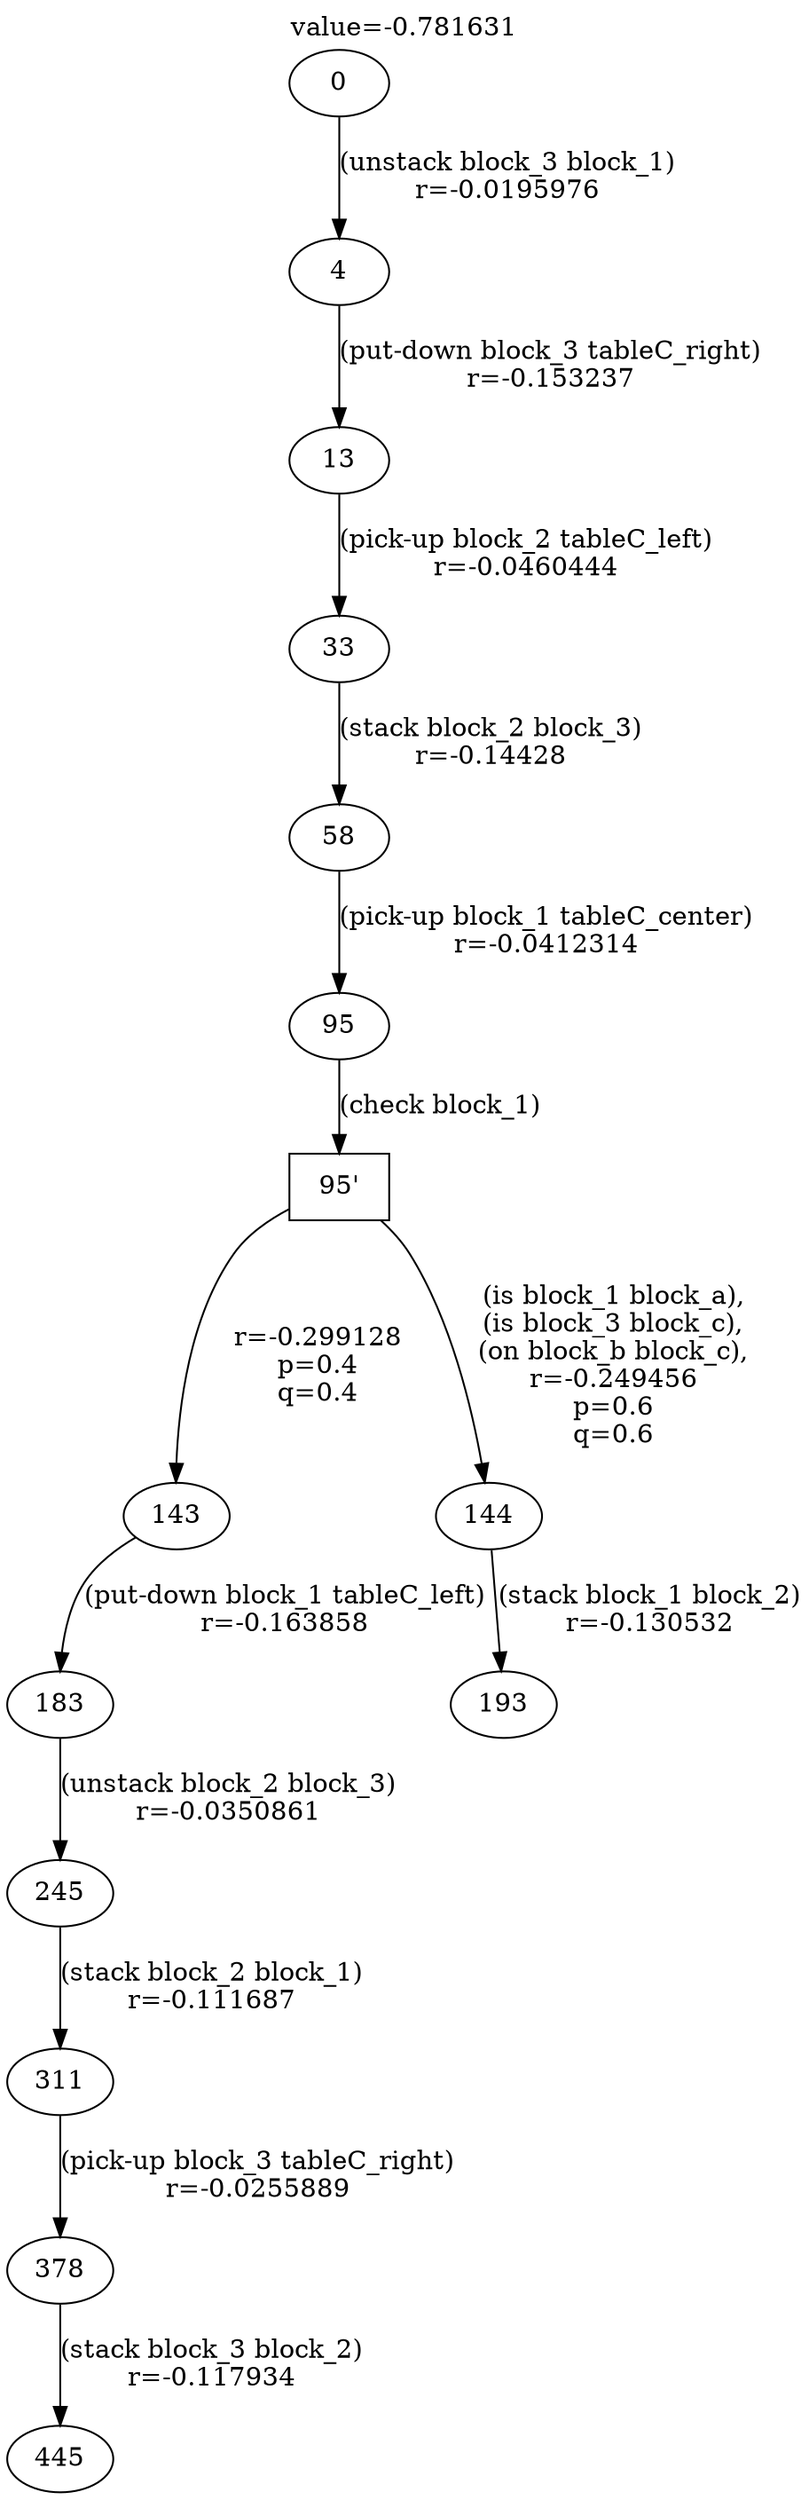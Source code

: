 digraph g{
label="value=-0.781631"
labelloc=top
0->4 [ label="(unstack block_3 block_1)
r=-0.0195976" ];
4->13 [ label="(put-down block_3 tableC_right)
r=-0.153237" ];
13->33 [ label="(pick-up block_2 tableC_left)
r=-0.0460444" ];
33->58 [ label="(stack block_2 block_3)
r=-0.14428" ];
58->95 [ label="(pick-up block_1 tableC_center)
r=-0.0412314" ];
"95'" [ shape=box ] ;
95->"95'" [ label="(check block_1)" ];
"95'"->143 [ label="
r=-0.299128
p=0.4
q=0.4" ];
143->183 [ label="(put-down block_1 tableC_left)
r=-0.163858" ];
183->245 [ label="(unstack block_2 block_3)
r=-0.0350861" ];
245->311 [ label="(stack block_2 block_1)
r=-0.111687" ];
311->378 [ label="(pick-up block_3 tableC_right)
r=-0.0255889" ];
378->445 [ label="(stack block_3 block_2)
r=-0.117934" ];
"95'"->144 [ label="
(is block_1 block_a),
(is block_3 block_c),
(on block_b block_c),
r=-0.249456
p=0.6
q=0.6" ];
144->193 [ label="(stack block_1 block_2)
r=-0.130532" ];
}
